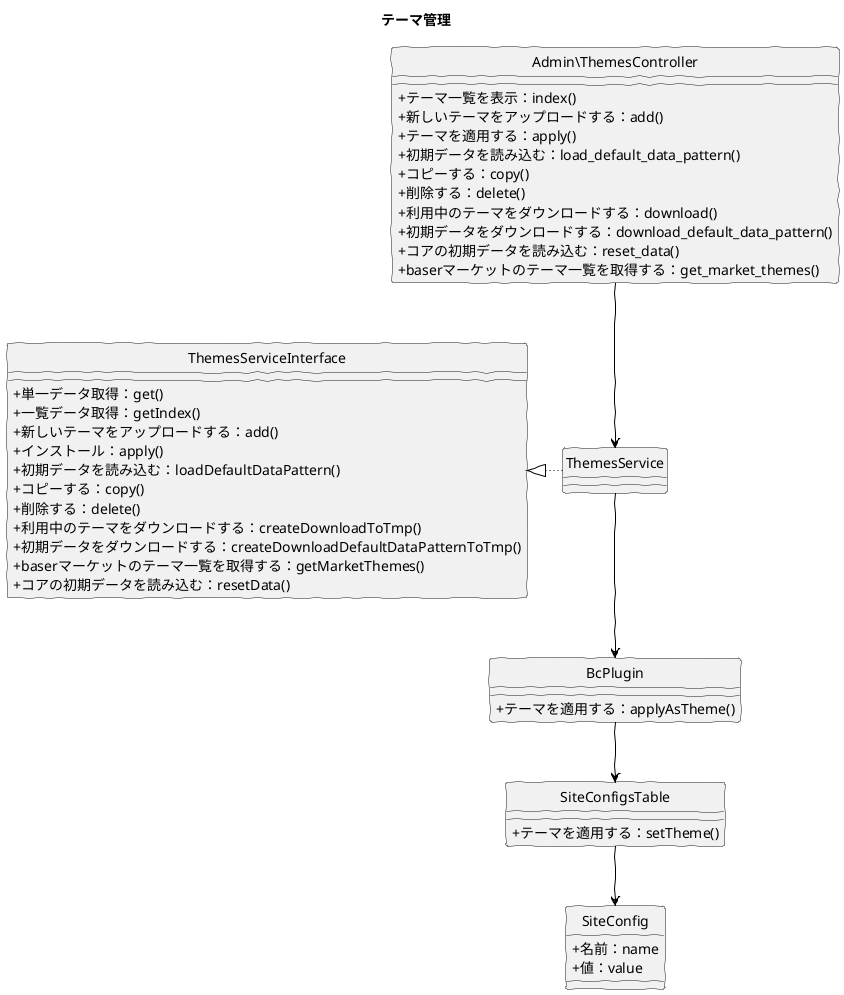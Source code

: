 @startuml
skinparam handwritten true
skinparam backgroundColor white
hide circle
skinparam classAttributeIconSize 0

title テーマ管理

class Admin\ThemesController {
  + テーマ一覧を表示：index()
  + 新しいテーマをアップロードする：add()
  + テーマを適用する：apply()
  + 初期データを読み込む：load_default_data_pattern()
  + コピーする：copy()
  + 削除する：delete()
  + 利用中のテーマをダウンロードする：download()
  + 初期データをダウンロードする：download_default_data_pattern()
  + コアの初期データを読み込む：reset_data()
  + baserマーケットのテーマ一覧を取得する：get_market_themes()
}

class ThemesService {
}

class ThemesServiceInterface {
  + 単一データ取得：get()
  + 一覧データ取得：getIndex()
	+ 新しいテーマをアップロードする：add()
  + インストール：apply()
	+ 初期データを読み込む：loadDefaultDataPattern()
	+ コピーする：copy()
  + 削除する：delete()
  + 利用中のテーマをダウンロードする：createDownloadToTmp()
  + 初期データをダウンロードする：createDownloadDefaultDataPatternToTmp()
  + baserマーケットのテーマ一覧を取得する：getMarketThemes()
  + コアの初期データを読み込む：resetData()
  
}

class BcPlugin {
	+ テーマを適用する：applyAsTheme()
}

class SiteConfigsTable {
  + テーマを適用する：setTheme()
}

class SiteConfig {
	+ 名前：name
	+ 値：value
}

Admin\ThemesController -down[#Black]-> ThemesService
ThemesService -down[#Black]-> BcPlugin
BcPlugin -down[#Black]-> SiteConfigsTable
ThemesService -left[dotted,#Black]-|> ThemesServiceInterface
SiteConfigsTable -down[#Black]-> SiteConfig

@enduml
